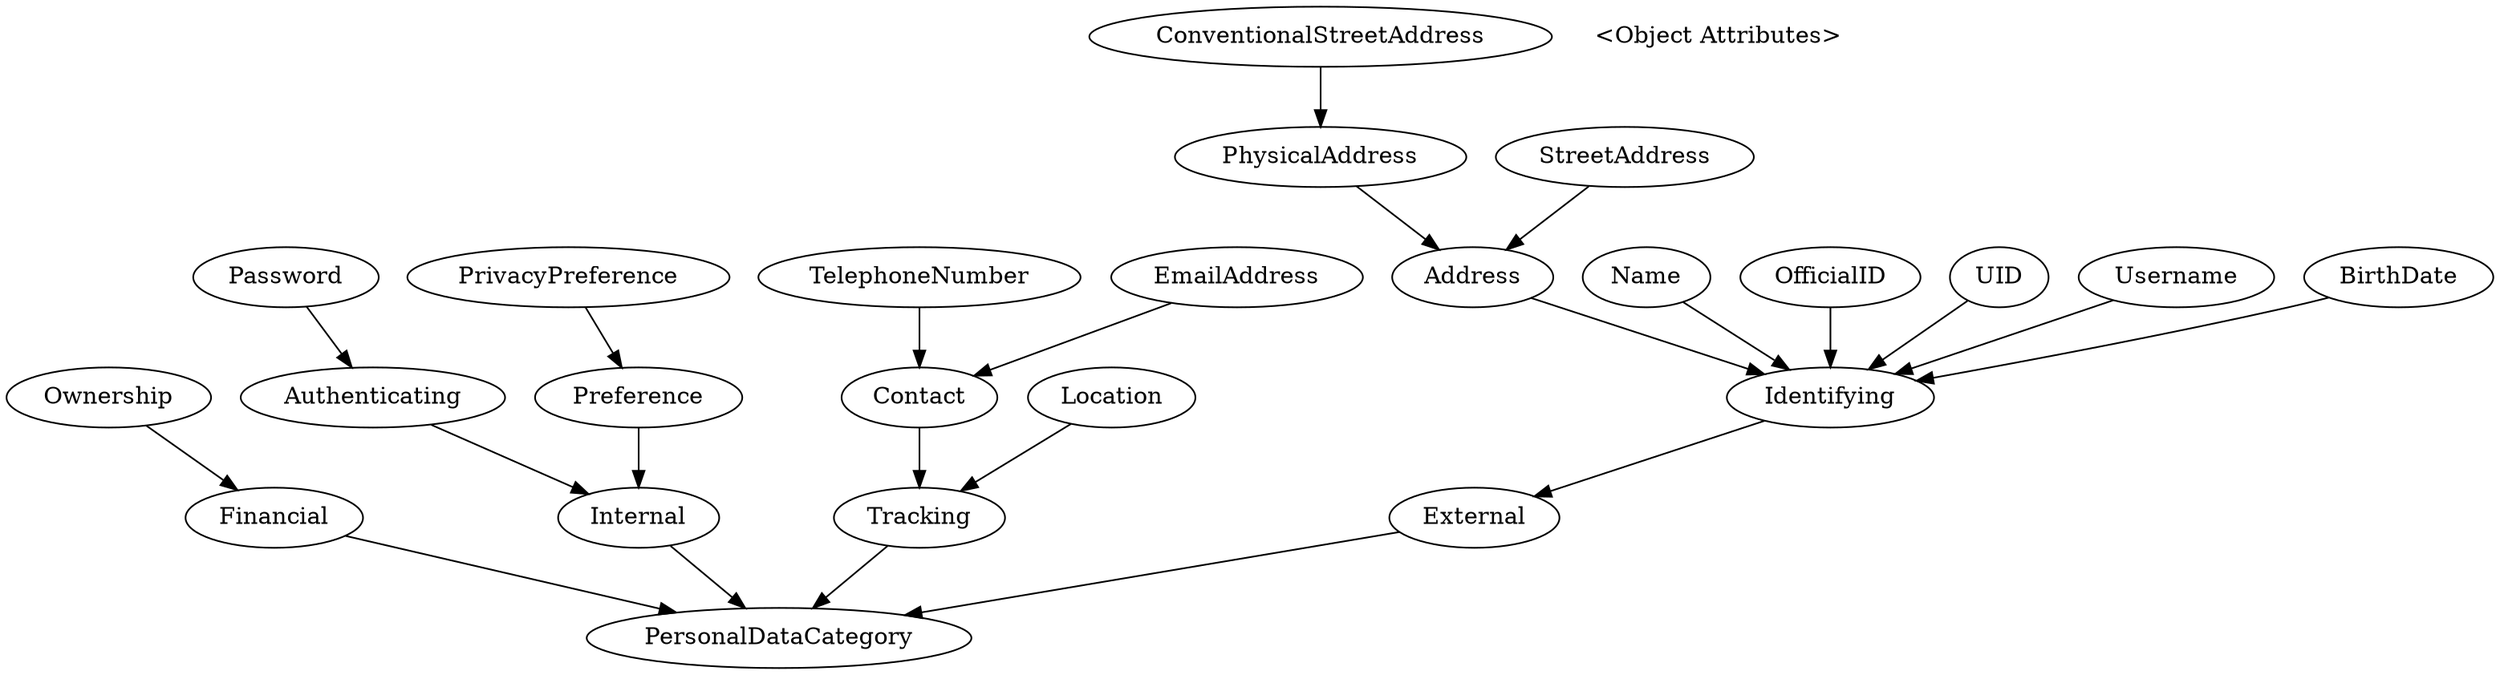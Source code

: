 strict digraph "data_onto" {
  node [shape=none]
  APC [label="",width=0,height=0];
  node [shape=ellipse]


  External -> PersonalDataCategory;
  Identifying -> External;
  Address -> Identifying;
  PhysicalAddress -> Address;
  ConventionalStreetAddress -> PhysicalAddress;
  StreetAddress -> Address;
  Name -> Identifying;
  OfficialID -> Identifying;
  UID -> Identifying;
  Username -> Identifying;
  BirthDate -> Identifying;
  Financial -> PersonalDataCategory;
  Ownership -> Financial;
  Internal -> PersonalDataCategory;
  Authenticating -> Internal;
  Password -> Authenticating;
  Preference -> Internal;
  PrivacyPreference -> Preference;
  Tracking -> PersonalDataCategory;
  Contact -> Tracking;
  TelephoneNumber -> Contact;
  EmailAddress -> Contact;
  Location -> Tracking;
  { rank=same; }
  { rank=same; }
  { rank=same; }
  subgraph user_dag {
    subgraph ua_nodes {
      
    }
  }
  subgraph object_dag {
    subgraph oa_nodes {
      PersonalDataCategory; External; Identifying; Address; PhysicalAddress; ConventionalStreetAddress; StreetAddress; Name; OfficialID; UID; Username; BirthDate; Financial; Ownership; Internal; Authenticating; Password; Preference; PrivacyPreference; Tracking; Contact; TelephoneNumber; EmailAddress; Location; 
    }
  }
  subgraph pc_nodes {
  }
  node [shape=none]
  "<Object Attributes>"
}
